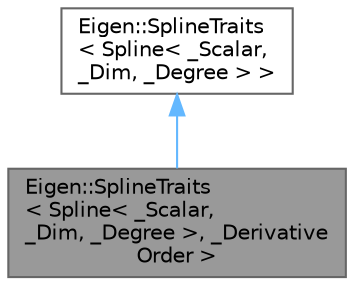 digraph "Eigen::SplineTraits&lt; Spline&lt; _Scalar, _Dim, _Degree &gt;, _DerivativeOrder &gt;"
{
 // LATEX_PDF_SIZE
  bgcolor="transparent";
  edge [fontname=Helvetica,fontsize=10,labelfontname=Helvetica,labelfontsize=10];
  node [fontname=Helvetica,fontsize=10,shape=box,height=0.2,width=0.4];
  Node1 [id="Node000001",label="Eigen::SplineTraits\l\< Spline\< _Scalar, \l_Dim, _Degree \>, _Derivative\lOrder \>",height=0.2,width=0.4,color="gray40", fillcolor="grey60", style="filled", fontcolor="black",tooltip="Compile-time attributes of the Spline class for fixed degree."];
  Node2 -> Node1 [id="edge1_Node000001_Node000002",dir="back",color="steelblue1",style="solid",tooltip=" "];
  Node2 [id="Node000002",label="Eigen::SplineTraits\l\< Spline\< _Scalar, \l_Dim, _Degree \> \>",height=0.2,width=0.4,color="gray40", fillcolor="white", style="filled",URL="$struct_eigen_1_1_spline_traits.html",tooltip=" "];
}

